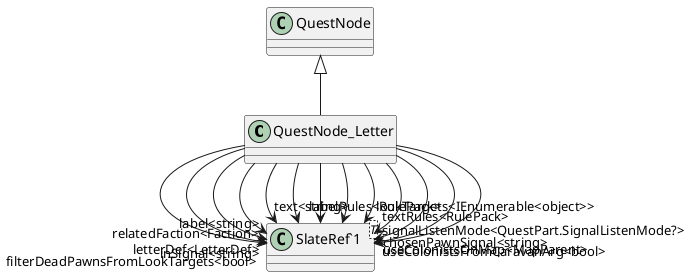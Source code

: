 @startuml
class QuestNode_Letter {
}
class "SlateRef`1"<T> {
}
QuestNode <|-- QuestNode_Letter
QuestNode_Letter --> "inSignal<string>" "SlateRef`1"
QuestNode_Letter --> "relatedFaction<Faction>" "SlateRef`1"
QuestNode_Letter --> "letterDef<LetterDef>" "SlateRef`1"
QuestNode_Letter --> "label<string>" "SlateRef`1"
QuestNode_Letter --> "text<string>" "SlateRef`1"
QuestNode_Letter --> "labelRules<RulePack>" "SlateRef`1"
QuestNode_Letter --> "textRules<RulePack>" "SlateRef`1"
QuestNode_Letter --> "lookTargets<IEnumerable<object>>" "SlateRef`1"
QuestNode_Letter --> "signalListenMode<QuestPart.SignalListenMode?>" "SlateRef`1"
QuestNode_Letter --> "chosenPawnSignal<string>" "SlateRef`1"
QuestNode_Letter --> "useColonistsOnMap<MapParent>" "SlateRef`1"
QuestNode_Letter --> "useColonistsFromCaravanArg<bool>" "SlateRef`1"
QuestNode_Letter --> "filterDeadPawnsFromLookTargets<bool>" "SlateRef`1"
@enduml
